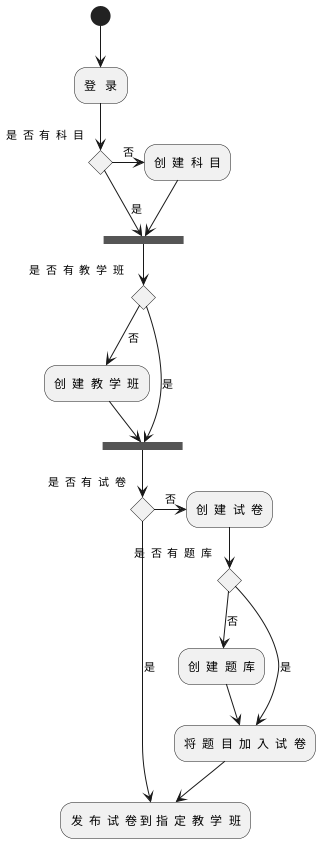 @startuml teacher
(*) --> "登   录"
if "是  否  有  科  目" then
    -right->[否] "创  建  科  目"
    --> ==b4==
else
    -->[是] ==b4==
    if "是  否  有  教  学  班" then
        -->[否] "创  建  教  学  班"
        --> ==b1==
        if "是  否  有  试  卷" then
            -->[是] "发  布  试  卷 到 指  定  教  学  班"
        else
            -right->[否] "创  建  试  卷"
            if "是  否  有  题  库" then
                -->[是] "将  题  目  加  入  试  卷"
            else
                -->[否] "创  建  题  库"
                --> "将  题  目  加  入  试  卷"
                --> "发  布  试  卷 到 指  定  教  学  班"
                
            endif
        endif
    else
        -->[是] ==b1==
endif

@enduml